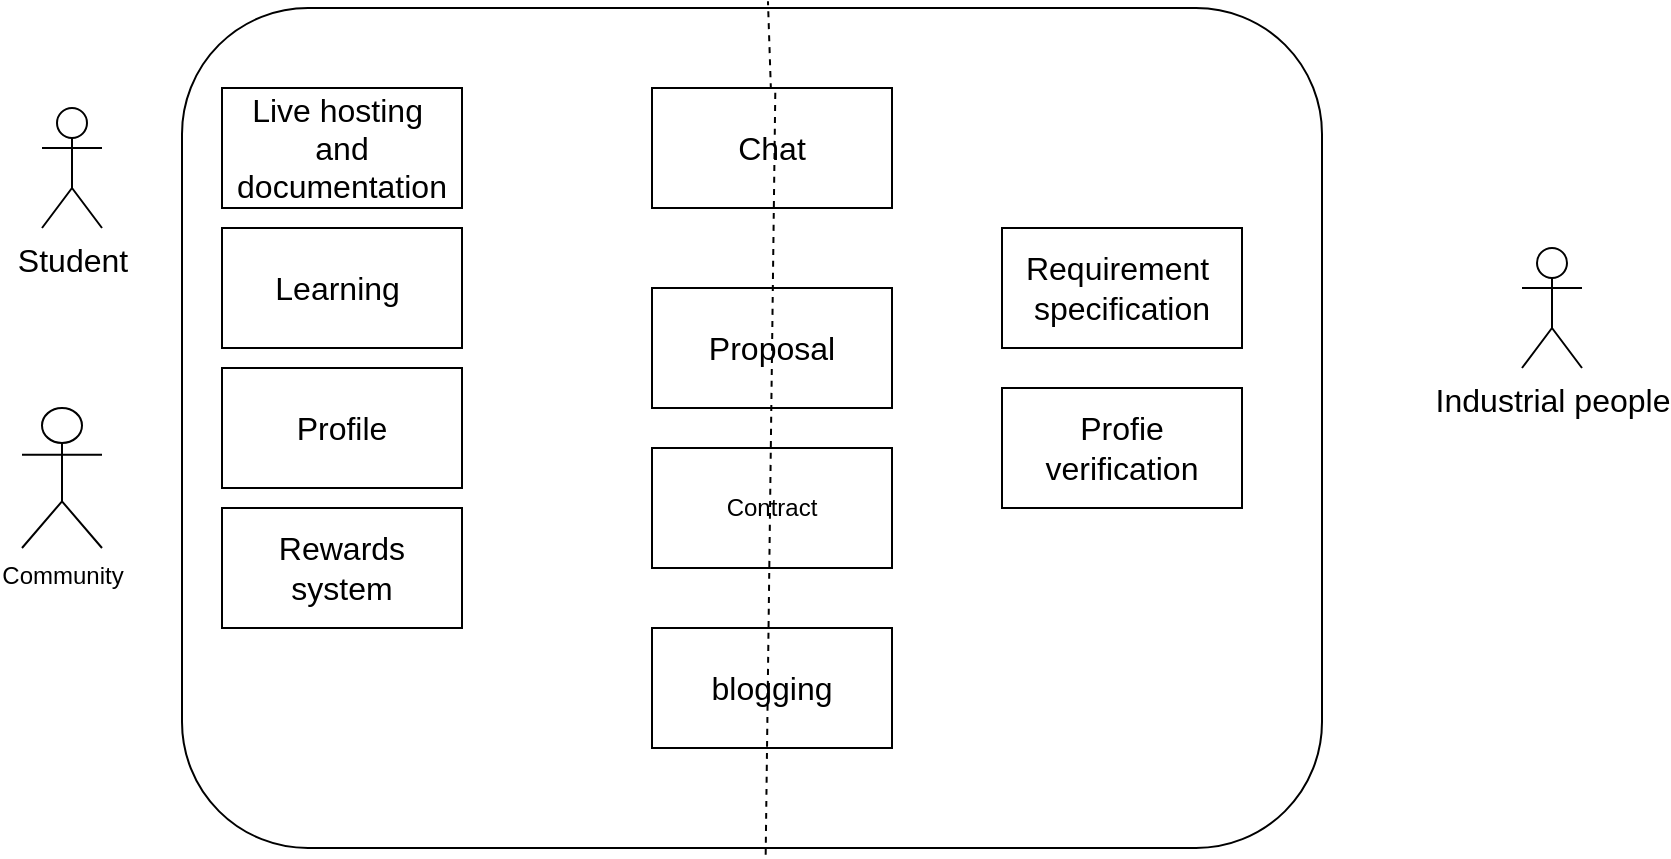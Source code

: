 <mxfile version="20.7.4" type="device"><diagram id="YIsjoGb_AJalLztH4sch" name="Page-1"><mxGraphModel dx="1050" dy="591" grid="1" gridSize="10" guides="1" tooltips="1" connect="1" arrows="1" fold="1" page="1" pageScale="1" pageWidth="850" pageHeight="1100" math="0" shadow="0"><root><mxCell id="0"/><mxCell id="1" parent="0"/><mxCell id="4kFzOSeibrZ8geCaGzKX-4" value="Student" style="shape=umlActor;verticalLabelPosition=bottom;verticalAlign=top;html=1;outlineConnect=0;fontSize=16;" parent="1" vertex="1"><mxGeometry x="60" y="170" width="30" height="60" as="geometry"/></mxCell><mxCell id="4kFzOSeibrZ8geCaGzKX-5" value="Industrial people" style="shape=umlActor;verticalLabelPosition=bottom;verticalAlign=top;html=1;outlineConnect=0;fontSize=16;" parent="1" vertex="1"><mxGeometry x="800" y="240" width="30" height="60" as="geometry"/></mxCell><mxCell id="4kFzOSeibrZ8geCaGzKX-9" value="" style="endArrow=none;dashed=1;html=1;rounded=0;fontSize=12;startSize=14;endSize=14;targetPerimeterSpacing=8;curved=1;startArrow=none;" parent="1" source="4kFzOSeibrZ8geCaGzKX-3" edge="1"><mxGeometry width="50" height="50" relative="1" as="geometry"><mxPoint x="400" y="290" as="sourcePoint"/><mxPoint x="450" y="240" as="targetPoint"/></mxGeometry></mxCell><mxCell id="4kFzOSeibrZ8geCaGzKX-3" value="" style="rounded=1;whiteSpace=wrap;html=1;fontSize=16;" parent="1" vertex="1"><mxGeometry x="130" y="120" width="570" height="420" as="geometry"/></mxCell><mxCell id="4kFzOSeibrZ8geCaGzKX-10" value="" style="endArrow=none;dashed=1;html=1;rounded=0;fontSize=12;startSize=14;endSize=14;curved=1;entryX=0.514;entryY=-0.008;entryDx=0;entryDy=0;entryPerimeter=0;exitX=0.512;exitY=1.008;exitDx=0;exitDy=0;exitPerimeter=0;startArrow=none;" parent="1" source="4kFzOSeibrZ8geCaGzKX-15" target="4kFzOSeibrZ8geCaGzKX-3" edge="1"><mxGeometry width="50" height="50" relative="1" as="geometry"><mxPoint x="415" y="550" as="sourcePoint"/><mxPoint x="450" y="240" as="targetPoint"/></mxGeometry></mxCell><mxCell id="4kFzOSeibrZ8geCaGzKX-12" value="Live hosting&amp;nbsp;&lt;br&gt;and documentation" style="rounded=0;whiteSpace=wrap;html=1;fontSize=16;" parent="1" vertex="1"><mxGeometry x="150" y="160" width="120" height="60" as="geometry"/></mxCell><mxCell id="4kFzOSeibrZ8geCaGzKX-13" value="Learning&amp;nbsp;" style="rounded=0;whiteSpace=wrap;html=1;fontSize=16;" parent="1" vertex="1"><mxGeometry x="150" y="230" width="120" height="60" as="geometry"/></mxCell><mxCell id="4kFzOSeibrZ8geCaGzKX-14" value="Profile" style="rounded=0;whiteSpace=wrap;html=1;fontSize=16;" parent="1" vertex="1"><mxGeometry x="150" y="300" width="120" height="60" as="geometry"/></mxCell><mxCell id="4kFzOSeibrZ8geCaGzKX-16" value="Proposal" style="rounded=0;whiteSpace=wrap;html=1;fontSize=16;" parent="1" vertex="1"><mxGeometry x="365" y="260" width="120" height="60" as="geometry"/></mxCell><mxCell id="4kFzOSeibrZ8geCaGzKX-17" value="Rewards&lt;br&gt;system" style="rounded=0;whiteSpace=wrap;html=1;fontSize=16;" parent="1" vertex="1"><mxGeometry x="150" y="370" width="120" height="60" as="geometry"/></mxCell><mxCell id="4kFzOSeibrZ8geCaGzKX-18" value="Requirement&amp;nbsp;&lt;br&gt;specification" style="rounded=0;whiteSpace=wrap;html=1;fontSize=16;" parent="1" vertex="1"><mxGeometry x="540" y="230" width="120" height="60" as="geometry"/></mxCell><mxCell id="4kFzOSeibrZ8geCaGzKX-19" value="Profie verification" style="rounded=0;whiteSpace=wrap;html=1;fontSize=16;" parent="1" vertex="1"><mxGeometry x="540" y="310" width="120" height="60" as="geometry"/></mxCell><mxCell id="4kFzOSeibrZ8geCaGzKX-21" value="blogging" style="rounded=0;whiteSpace=wrap;html=1;fontSize=16;" parent="1" vertex="1"><mxGeometry x="365" y="430" width="120" height="60" as="geometry"/></mxCell><mxCell id="8BVpdzlow8zvNpz41_Pq-1" value="Community" style="shape=umlActor;verticalLabelPosition=bottom;verticalAlign=top;html=1;outlineConnect=0;" vertex="1" parent="1"><mxGeometry x="50" y="320" width="40" height="70" as="geometry"/></mxCell><mxCell id="8BVpdzlow8zvNpz41_Pq-2" value="Contract" style="rounded=0;whiteSpace=wrap;html=1;" vertex="1" parent="1"><mxGeometry x="365" y="340" width="120" height="60" as="geometry"/></mxCell><mxCell id="4kFzOSeibrZ8geCaGzKX-15" value="Chat" style="rounded=0;whiteSpace=wrap;html=1;fontSize=16;" parent="1" vertex="1"><mxGeometry x="365" y="160" width="120" height="60" as="geometry"/></mxCell><mxCell id="8BVpdzlow8zvNpz41_Pq-3" value="" style="endArrow=none;dashed=1;html=1;rounded=0;fontSize=12;startSize=14;endSize=14;sourcePerimeterSpacing=8;curved=1;entryX=0.514;entryY=-0.008;entryDx=0;entryDy=0;entryPerimeter=0;exitX=0.512;exitY=1.008;exitDx=0;exitDy=0;exitPerimeter=0;" edge="1" parent="1" source="4kFzOSeibrZ8geCaGzKX-3" target="4kFzOSeibrZ8geCaGzKX-15"><mxGeometry width="50" height="50" relative="1" as="geometry"><mxPoint x="421.84" y="543.36" as="sourcePoint"/><mxPoint x="422.98" y="116.64" as="targetPoint"/></mxGeometry></mxCell></root></mxGraphModel></diagram></mxfile>